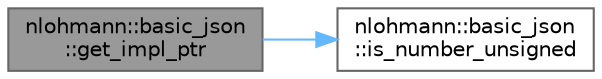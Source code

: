 digraph "nlohmann::basic_json::get_impl_ptr"
{
 // LATEX_PDF_SIZE
  bgcolor="transparent";
  edge [fontname=Helvetica,fontsize=10,labelfontname=Helvetica,labelfontsize=10];
  node [fontname=Helvetica,fontsize=10,shape=box,height=0.2,width=0.4];
  rankdir="LR";
  Node1 [label="nlohmann::basic_json\l::get_impl_ptr",height=0.2,width=0.4,color="gray40", fillcolor="grey60", style="filled", fontcolor="black",tooltip="get a pointer to the value (unsigned number)"];
  Node1 -> Node2 [color="steelblue1",style="solid"];
  Node2 [label="nlohmann::basic_json\l::is_number_unsigned",height=0.2,width=0.4,color="grey40", fillcolor="white", style="filled",URL="$a01659.html#a5493f2ed1e07b0ece428bd5a47e2fb95",tooltip="return whether value is an unsigned integer number"];
}
